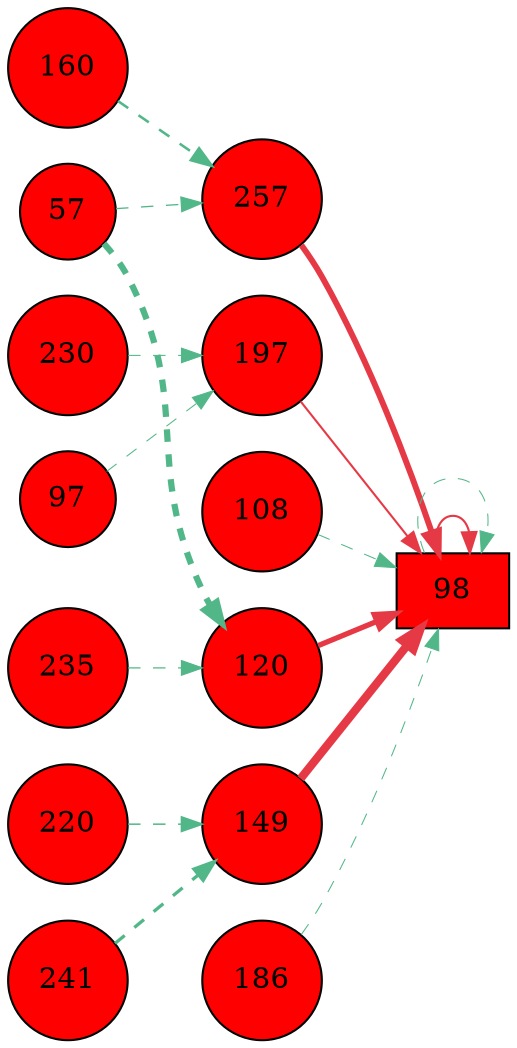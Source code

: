 digraph G{
rankdir=LR;
160 [style=filled, shape=circle, fillcolor="#fe0000", label="160"];
257 [style=filled, shape=circle, fillcolor="#fe0000", label="257"];
98 [style=filled, shape=box, fillcolor="#fe0000", label="98"];
97 [style=filled, shape=circle, fillcolor="#fe0000", label="97"];
197 [style=filled, shape=circle, fillcolor="#fe0000", label="197"];
230 [style=filled, shape=circle, fillcolor="#fe0000", label="230"];
235 [style=filled, shape=circle, fillcolor="#fe0000", label="235"];
108 [style=filled, shape=circle, fillcolor="#fe0000", label="108"];
241 [style=filled, shape=circle, fillcolor="#fe0000", label="241"];
149 [style=filled, shape=circle, fillcolor="#fe0000", label="149"];
120 [style=filled, shape=circle, fillcolor="#fe0000", label="120"];
57 [style=filled, shape=circle, fillcolor="#fe0000", label="57"];
186 [style=filled, shape=circle, fillcolor="#fe0000", label="186"];
220 [style=filled, shape=circle, fillcolor="#fe0000", label="220"];
149 -> 98 [color="#e63946",penwidth=4.00];
257 -> 98 [color="#e63946",penwidth=2.86];
120 -> 98 [color="#e63946",penwidth=2.57];
98 -> 98 [color="#e63946",penwidth=1.02];
197 -> 98 [color="#e63946",penwidth=1.00];
160 -> 257 [color="#52b788",style=dashed,penwidth=1.23];
57 -> 257 [color="#52b788",style=dashed,penwidth=0.63];
98 -> 98 [color="#52b788",style=dashed,penwidth=0.50];
108 -> 98 [color="#52b788",style=dashed,penwidth=0.50];
186 -> 98 [color="#52b788",style=dashed,penwidth=0.50];
97 -> 197 [color="#52b788",style=dashed,penwidth=0.50];
230 -> 197 [color="#52b788",style=dashed,penwidth=0.50];
241 -> 149 [color="#52b788",style=dashed,penwidth=1.58];
220 -> 149 [color="#52b788",style=dashed,penwidth=0.76];
57 -> 120 [color="#52b788",style=dashed,penwidth=3.00];
235 -> 120 [color="#52b788",style=dashed,penwidth=0.59];
}